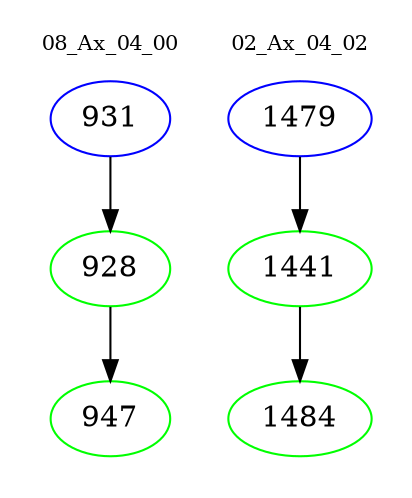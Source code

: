 digraph{
subgraph cluster_0 {
color = white
label = "08_Ax_04_00";
fontsize=10;
T0_931 [label="931", color="blue"]
T0_931 -> T0_928 [color="black"]
T0_928 [label="928", color="green"]
T0_928 -> T0_947 [color="black"]
T0_947 [label="947", color="green"]
}
subgraph cluster_1 {
color = white
label = "02_Ax_04_02";
fontsize=10;
T1_1479 [label="1479", color="blue"]
T1_1479 -> T1_1441 [color="black"]
T1_1441 [label="1441", color="green"]
T1_1441 -> T1_1484 [color="black"]
T1_1484 [label="1484", color="green"]
}
}
